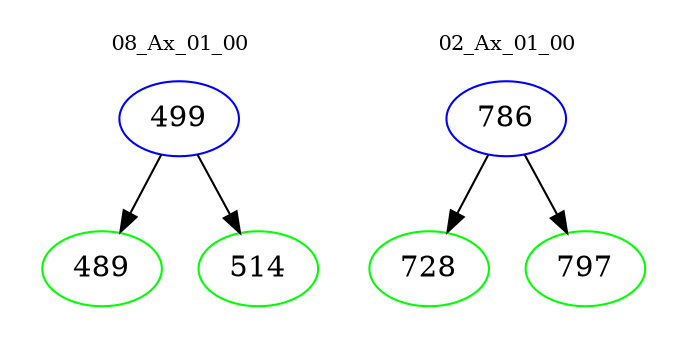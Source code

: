digraph{
subgraph cluster_0 {
color = white
label = "08_Ax_01_00";
fontsize=10;
T0_499 [label="499", color="blue"]
T0_499 -> T0_489 [color="black"]
T0_489 [label="489", color="green"]
T0_499 -> T0_514 [color="black"]
T0_514 [label="514", color="green"]
}
subgraph cluster_1 {
color = white
label = "02_Ax_01_00";
fontsize=10;
T1_786 [label="786", color="blue"]
T1_786 -> T1_728 [color="black"]
T1_728 [label="728", color="green"]
T1_786 -> T1_797 [color="black"]
T1_797 [label="797", color="green"]
}
}
